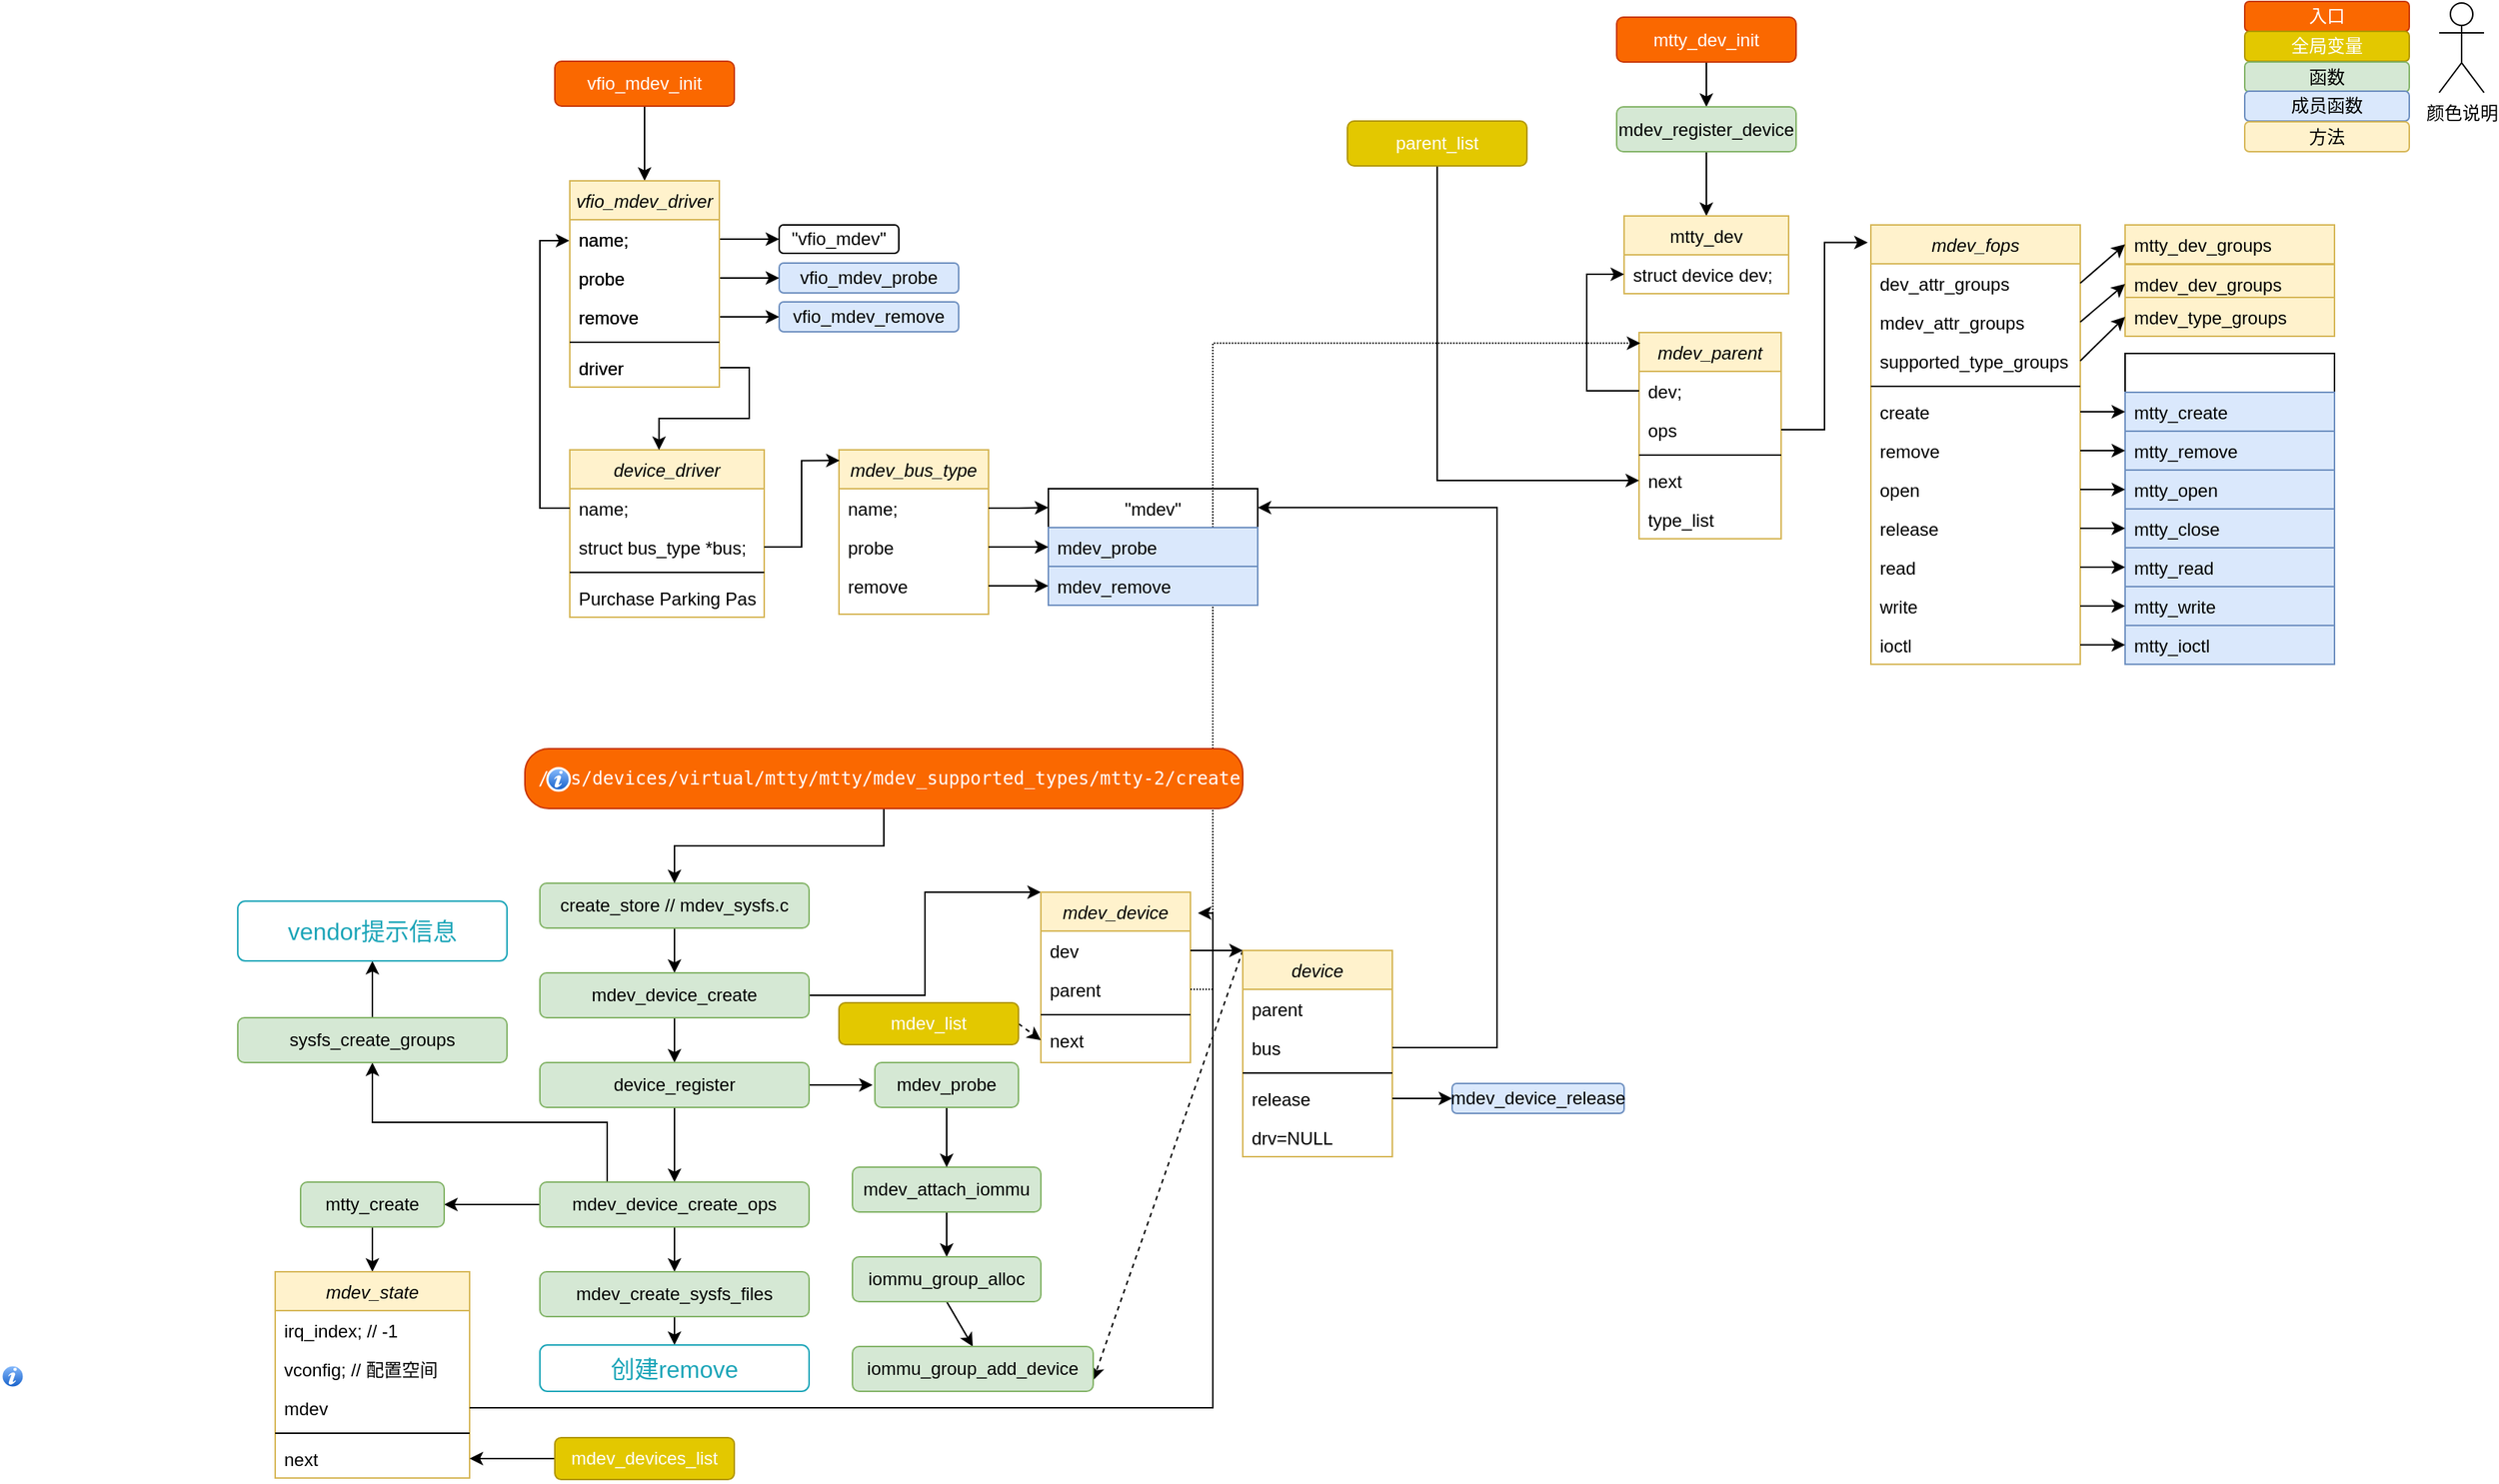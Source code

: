 <mxfile version="14.1.1" type="device"><diagram id="C5RBs43oDa-KdzZeNtuy" name="Page-1"><mxGraphModel dx="2249" dy="748" grid="1" gridSize="10" guides="1" tooltips="1" connect="1" arrows="1" fold="1" page="1" pageScale="1" pageWidth="827" pageHeight="1169" math="0" shadow="0"><root><mxCell id="WIyWlLk6GJQsqaUBKTNV-0"/><mxCell id="WIyWlLk6GJQsqaUBKTNV-1" parent="WIyWlLk6GJQsqaUBKTNV-0"/><mxCell id="pNydZPaDAlcF_Ltpl-nx-50" style="edgeStyle=orthogonalEdgeStyle;rounded=0;orthogonalLoop=1;jettySize=auto;html=1;exitX=0.5;exitY=1;exitDx=0;exitDy=0;entryX=0.5;entryY=0;entryDx=0;entryDy=0;" edge="1" parent="WIyWlLk6GJQsqaUBKTNV-1" source="pNydZPaDAlcF_Ltpl-nx-0" target="pNydZPaDAlcF_Ltpl-nx-24"><mxGeometry relative="1" as="geometry"/></mxCell><mxCell id="pNydZPaDAlcF_Ltpl-nx-0" value="vfio_mdev_init" style="rounded=1;whiteSpace=wrap;html=1;fillColor=#fa6800;strokeColor=#C73500;fontColor=#ffffff;" vertex="1" parent="WIyWlLk6GJQsqaUBKTNV-1"><mxGeometry x="30" y="50" width="120" height="30" as="geometry"/></mxCell><mxCell id="pNydZPaDAlcF_Ltpl-nx-1" value="mdev_driver" style="swimlane;fontStyle=2;align=center;verticalAlign=top;childLayout=stackLayout;horizontal=1;startSize=26;horizontalStack=0;resizeParent=1;resizeLast=0;collapsible=1;marginBottom=0;rounded=0;shadow=0;strokeWidth=1;fillColor=#fff2cc;strokeColor=#d6b656;" vertex="1" parent="WIyWlLk6GJQsqaUBKTNV-1"><mxGeometry x="40" y="130" width="100" height="138" as="geometry"><mxRectangle x="230" y="140" width="160" height="26" as="alternateBounds"/></mxGeometry></mxCell><mxCell id="pNydZPaDAlcF_Ltpl-nx-2" value="name;" style="text;align=left;verticalAlign=top;spacingLeft=4;spacingRight=4;overflow=hidden;rotatable=0;points=[[0,0.5],[1,0.5]];portConstraint=eastwest;" vertex="1" parent="pNydZPaDAlcF_Ltpl-nx-1"><mxGeometry y="26" width="100" height="26" as="geometry"/></mxCell><mxCell id="pNydZPaDAlcF_Ltpl-nx-3" value="probe" style="text;align=left;verticalAlign=top;spacingLeft=4;spacingRight=4;overflow=hidden;rotatable=0;points=[[0,0.5],[1,0.5]];portConstraint=eastwest;rounded=0;shadow=0;html=0;" vertex="1" parent="pNydZPaDAlcF_Ltpl-nx-1"><mxGeometry y="52" width="100" height="26" as="geometry"/></mxCell><mxCell id="pNydZPaDAlcF_Ltpl-nx-4" value="remove" style="text;align=left;verticalAlign=top;spacingLeft=4;spacingRight=4;overflow=hidden;rotatable=0;points=[[0,0.5],[1,0.5]];portConstraint=eastwest;rounded=0;shadow=0;html=0;" vertex="1" parent="pNydZPaDAlcF_Ltpl-nx-1"><mxGeometry y="78" width="100" height="26" as="geometry"/></mxCell><mxCell id="pNydZPaDAlcF_Ltpl-nx-5" value="" style="line;html=1;strokeWidth=1;align=left;verticalAlign=middle;spacingTop=-1;spacingLeft=3;spacingRight=3;rotatable=0;labelPosition=right;points=[];portConstraint=eastwest;" vertex="1" parent="pNydZPaDAlcF_Ltpl-nx-1"><mxGeometry y="104" width="100" height="8" as="geometry"/></mxCell><mxCell id="pNydZPaDAlcF_Ltpl-nx-6" value="driver" style="text;align=left;verticalAlign=top;spacingLeft=4;spacingRight=4;overflow=hidden;rotatable=0;points=[[0,0.5],[1,0.5]];portConstraint=eastwest;" vertex="1" parent="pNydZPaDAlcF_Ltpl-nx-1"><mxGeometry y="112" width="100" height="26" as="geometry"/></mxCell><mxCell id="pNydZPaDAlcF_Ltpl-nx-7" value="device_driver" style="swimlane;fontStyle=2;align=center;verticalAlign=top;childLayout=stackLayout;horizontal=1;startSize=26;horizontalStack=0;resizeParent=1;resizeLast=0;collapsible=1;marginBottom=0;rounded=0;shadow=0;strokeWidth=1;fillColor=#fff2cc;strokeColor=#d6b656;" vertex="1" parent="WIyWlLk6GJQsqaUBKTNV-1"><mxGeometry x="40" y="310" width="130" height="112" as="geometry"><mxRectangle x="230" y="140" width="160" height="26" as="alternateBounds"/></mxGeometry></mxCell><mxCell id="pNydZPaDAlcF_Ltpl-nx-8" value="name;" style="text;align=left;verticalAlign=top;spacingLeft=4;spacingRight=4;overflow=hidden;rotatable=0;points=[[0,0.5],[1,0.5]];portConstraint=eastwest;" vertex="1" parent="pNydZPaDAlcF_Ltpl-nx-7"><mxGeometry y="26" width="130" height="26" as="geometry"/></mxCell><mxCell id="pNydZPaDAlcF_Ltpl-nx-9" value="struct bus_type&#9;&#9;*bus;" style="text;align=left;verticalAlign=top;spacingLeft=4;spacingRight=4;overflow=hidden;rotatable=0;points=[[0,0.5],[1,0.5]];portConstraint=eastwest;rounded=0;shadow=0;html=0;" vertex="1" parent="pNydZPaDAlcF_Ltpl-nx-7"><mxGeometry y="52" width="130" height="26" as="geometry"/></mxCell><mxCell id="pNydZPaDAlcF_Ltpl-nx-11" value="" style="line;html=1;strokeWidth=1;align=left;verticalAlign=middle;spacingTop=-1;spacingLeft=3;spacingRight=3;rotatable=0;labelPosition=right;points=[];portConstraint=eastwest;" vertex="1" parent="pNydZPaDAlcF_Ltpl-nx-7"><mxGeometry y="78" width="130" height="8" as="geometry"/></mxCell><mxCell id="pNydZPaDAlcF_Ltpl-nx-12" value="Purchase Parking Pass" style="text;align=left;verticalAlign=top;spacingLeft=4;spacingRight=4;overflow=hidden;rotatable=0;points=[[0,0.5],[1,0.5]];portConstraint=eastwest;" vertex="1" parent="pNydZPaDAlcF_Ltpl-nx-7"><mxGeometry y="86" width="130" height="26" as="geometry"/></mxCell><mxCell id="pNydZPaDAlcF_Ltpl-nx-13" value="vfio_mdev_probe" style="rounded=1;whiteSpace=wrap;html=1;fillColor=#dae8fc;strokeColor=#6c8ebf;" vertex="1" parent="WIyWlLk6GJQsqaUBKTNV-1"><mxGeometry x="180" y="185" width="120" height="20" as="geometry"/></mxCell><mxCell id="pNydZPaDAlcF_Ltpl-nx-14" value="vfio_mdev_remove" style="rounded=1;whiteSpace=wrap;html=1;fillColor=#dae8fc;strokeColor=#6c8ebf;" vertex="1" parent="WIyWlLk6GJQsqaUBKTNV-1"><mxGeometry x="180" y="211" width="120" height="20" as="geometry"/></mxCell><mxCell id="pNydZPaDAlcF_Ltpl-nx-15" style="rounded=0;orthogonalLoop=1;jettySize=auto;html=1;exitX=1;exitY=0.5;exitDx=0;exitDy=0;entryX=0;entryY=0.5;entryDx=0;entryDy=0;" edge="1" parent="WIyWlLk6GJQsqaUBKTNV-1" source="pNydZPaDAlcF_Ltpl-nx-4" target="pNydZPaDAlcF_Ltpl-nx-14"><mxGeometry relative="1" as="geometry"/></mxCell><mxCell id="pNydZPaDAlcF_Ltpl-nx-16" style="edgeStyle=none;rounded=0;orthogonalLoop=1;jettySize=auto;html=1;exitX=1;exitY=0.5;exitDx=0;exitDy=0;" edge="1" parent="WIyWlLk6GJQsqaUBKTNV-1" source="pNydZPaDAlcF_Ltpl-nx-3" target="pNydZPaDAlcF_Ltpl-nx-13"><mxGeometry relative="1" as="geometry"/></mxCell><mxCell id="pNydZPaDAlcF_Ltpl-nx-17" style="edgeStyle=orthogonalEdgeStyle;rounded=0;orthogonalLoop=1;jettySize=auto;html=1;exitX=0;exitY=0.5;exitDx=0;exitDy=0;" edge="1" parent="WIyWlLk6GJQsqaUBKTNV-1" source="pNydZPaDAlcF_Ltpl-nx-8"><mxGeometry relative="1" as="geometry"><mxPoint x="39.69" y="170" as="targetPoint"/><Array as="points"><mxPoint x="20" y="349"/><mxPoint x="20" y="170"/></Array></mxGeometry></mxCell><mxCell id="pNydZPaDAlcF_Ltpl-nx-18" value="&lt;span style=&quot;text-align: left&quot;&gt;&quot;vfio_mdev&quot;&lt;/span&gt;" style="rounded=1;whiteSpace=wrap;html=1;" vertex="1" parent="WIyWlLk6GJQsqaUBKTNV-1"><mxGeometry x="180" y="159.5" width="80" height="19" as="geometry"/></mxCell><mxCell id="pNydZPaDAlcF_Ltpl-nx-19" style="edgeStyle=orthogonalEdgeStyle;rounded=0;orthogonalLoop=1;jettySize=auto;html=1;exitX=1;exitY=0.5;exitDx=0;exitDy=0;entryX=0;entryY=0.5;entryDx=0;entryDy=0;" edge="1" parent="WIyWlLk6GJQsqaUBKTNV-1" source="pNydZPaDAlcF_Ltpl-nx-2" target="pNydZPaDAlcF_Ltpl-nx-18"><mxGeometry relative="1" as="geometry"/></mxCell><mxCell id="pNydZPaDAlcF_Ltpl-nx-22" style="edgeStyle=orthogonalEdgeStyle;rounded=0;orthogonalLoop=1;jettySize=auto;html=1;exitX=1;exitY=0.5;exitDx=0;exitDy=0;entryX=0.459;entryY=0.001;entryDx=0;entryDy=0;entryPerimeter=0;" edge="1" parent="WIyWlLk6GJQsqaUBKTNV-1" source="pNydZPaDAlcF_Ltpl-nx-6" target="pNydZPaDAlcF_Ltpl-nx-7"><mxGeometry relative="1" as="geometry"/></mxCell><mxCell id="pNydZPaDAlcF_Ltpl-nx-52" style="edgeStyle=orthogonalEdgeStyle;rounded=0;orthogonalLoop=1;jettySize=auto;html=1;exitX=0.5;exitY=1;exitDx=0;exitDy=0;entryX=0.5;entryY=0;entryDx=0;entryDy=0;" edge="1" parent="WIyWlLk6GJQsqaUBKTNV-1" source="pNydZPaDAlcF_Ltpl-nx-23" target="pNydZPaDAlcF_Ltpl-nx-51"><mxGeometry relative="1" as="geometry"/></mxCell><mxCell id="pNydZPaDAlcF_Ltpl-nx-23" value="mtty_dev_init" style="rounded=1;whiteSpace=wrap;html=1;fillColor=#fa6800;strokeColor=#C73500;fontColor=#ffffff;" vertex="1" parent="WIyWlLk6GJQsqaUBKTNV-1"><mxGeometry x="740" y="20.5" width="120" height="30" as="geometry"/></mxCell><mxCell id="pNydZPaDAlcF_Ltpl-nx-24" value="vfio_mdev_driver" style="swimlane;fontStyle=2;align=center;verticalAlign=top;childLayout=stackLayout;horizontal=1;startSize=26;horizontalStack=0;resizeParent=1;resizeLast=0;collapsible=1;marginBottom=0;rounded=0;shadow=0;strokeWidth=1;fillColor=#fff2cc;strokeColor=#d6b656;" vertex="1" parent="WIyWlLk6GJQsqaUBKTNV-1"><mxGeometry x="40" y="130" width="100" height="138" as="geometry"><mxRectangle x="230" y="140" width="160" height="26" as="alternateBounds"/></mxGeometry></mxCell><mxCell id="pNydZPaDAlcF_Ltpl-nx-25" value="name;" style="text;align=left;verticalAlign=top;spacingLeft=4;spacingRight=4;overflow=hidden;rotatable=0;points=[[0,0.5],[1,0.5]];portConstraint=eastwest;" vertex="1" parent="pNydZPaDAlcF_Ltpl-nx-24"><mxGeometry y="26" width="100" height="26" as="geometry"/></mxCell><mxCell id="pNydZPaDAlcF_Ltpl-nx-26" value="probe" style="text;align=left;verticalAlign=top;spacingLeft=4;spacingRight=4;overflow=hidden;rotatable=0;points=[[0,0.5],[1,0.5]];portConstraint=eastwest;rounded=0;shadow=0;html=0;" vertex="1" parent="pNydZPaDAlcF_Ltpl-nx-24"><mxGeometry y="52" width="100" height="26" as="geometry"/></mxCell><mxCell id="pNydZPaDAlcF_Ltpl-nx-27" value="remove" style="text;align=left;verticalAlign=top;spacingLeft=4;spacingRight=4;overflow=hidden;rotatable=0;points=[[0,0.5],[1,0.5]];portConstraint=eastwest;rounded=0;shadow=0;html=0;" vertex="1" parent="pNydZPaDAlcF_Ltpl-nx-24"><mxGeometry y="78" width="100" height="26" as="geometry"/></mxCell><mxCell id="pNydZPaDAlcF_Ltpl-nx-28" value="" style="line;html=1;strokeWidth=1;align=left;verticalAlign=middle;spacingTop=-1;spacingLeft=3;spacingRight=3;rotatable=0;labelPosition=right;points=[];portConstraint=eastwest;" vertex="1" parent="pNydZPaDAlcF_Ltpl-nx-24"><mxGeometry y="104" width="100" height="8" as="geometry"/></mxCell><mxCell id="pNydZPaDAlcF_Ltpl-nx-29" value="driver" style="text;align=left;verticalAlign=top;spacingLeft=4;spacingRight=4;overflow=hidden;rotatable=0;points=[[0,0.5],[1,0.5]];portConstraint=eastwest;" vertex="1" parent="pNydZPaDAlcF_Ltpl-nx-24"><mxGeometry y="112" width="100" height="26" as="geometry"/></mxCell><mxCell id="pNydZPaDAlcF_Ltpl-nx-30" value="mdev_bus_type" style="swimlane;fontStyle=2;align=center;verticalAlign=top;childLayout=stackLayout;horizontal=1;startSize=26;horizontalStack=0;resizeParent=1;resizeLast=0;collapsible=1;marginBottom=0;rounded=0;shadow=0;strokeWidth=1;fillColor=#fff2cc;strokeColor=#d6b656;" vertex="1" parent="WIyWlLk6GJQsqaUBKTNV-1"><mxGeometry x="220" y="310" width="100" height="110" as="geometry"><mxRectangle x="230" y="140" width="160" height="26" as="alternateBounds"/></mxGeometry></mxCell><mxCell id="pNydZPaDAlcF_Ltpl-nx-31" value="name;" style="text;align=left;verticalAlign=top;spacingLeft=4;spacingRight=4;overflow=hidden;rotatable=0;points=[[0,0.5],[1,0.5]];portConstraint=eastwest;" vertex="1" parent="pNydZPaDAlcF_Ltpl-nx-30"><mxGeometry y="26" width="100" height="26" as="geometry"/></mxCell><mxCell id="pNydZPaDAlcF_Ltpl-nx-32" value="probe" style="text;align=left;verticalAlign=top;spacingLeft=4;spacingRight=4;overflow=hidden;rotatable=0;points=[[0,0.5],[1,0.5]];portConstraint=eastwest;rounded=0;shadow=0;html=0;" vertex="1" parent="pNydZPaDAlcF_Ltpl-nx-30"><mxGeometry y="52" width="100" height="26" as="geometry"/></mxCell><mxCell id="pNydZPaDAlcF_Ltpl-nx-33" value="remove" style="text;align=left;verticalAlign=top;spacingLeft=4;spacingRight=4;overflow=hidden;rotatable=0;points=[[0,0.5],[1,0.5]];portConstraint=eastwest;rounded=0;shadow=0;html=0;" vertex="1" parent="pNydZPaDAlcF_Ltpl-nx-30"><mxGeometry y="78" width="100" height="26" as="geometry"/></mxCell><mxCell id="pNydZPaDAlcF_Ltpl-nx-49" style="edgeStyle=orthogonalEdgeStyle;rounded=0;orthogonalLoop=1;jettySize=auto;html=1;exitX=1;exitY=0.5;exitDx=0;exitDy=0;entryX=0.004;entryY=0.065;entryDx=0;entryDy=0;entryPerimeter=0;" edge="1" parent="WIyWlLk6GJQsqaUBKTNV-1" source="pNydZPaDAlcF_Ltpl-nx-9" target="pNydZPaDAlcF_Ltpl-nx-30"><mxGeometry relative="1" as="geometry"/></mxCell><mxCell id="pNydZPaDAlcF_Ltpl-nx-163" style="edgeStyle=elbowEdgeStyle;rounded=0;orthogonalLoop=1;jettySize=auto;html=1;exitX=0.5;exitY=1;exitDx=0;exitDy=0;entryX=0.5;entryY=0;entryDx=0;entryDy=0;" edge="1" parent="WIyWlLk6GJQsqaUBKTNV-1" source="pNydZPaDAlcF_Ltpl-nx-51" target="pNydZPaDAlcF_Ltpl-nx-91"><mxGeometry relative="1" as="geometry"/></mxCell><mxCell id="pNydZPaDAlcF_Ltpl-nx-51" value="mdev_register_device" style="rounded=1;whiteSpace=wrap;html=1;fillColor=#d5e8d4;strokeColor=#82b366;" vertex="1" parent="WIyWlLk6GJQsqaUBKTNV-1"><mxGeometry x="740" y="80.5" width="120" height="30" as="geometry"/></mxCell><mxCell id="pNydZPaDAlcF_Ltpl-nx-53" value="mdev_fops" style="swimlane;fontStyle=2;align=center;verticalAlign=top;childLayout=stackLayout;horizontal=1;startSize=26;horizontalStack=0;resizeParent=1;resizeLast=0;collapsible=1;marginBottom=0;rounded=0;shadow=0;strokeWidth=1;fillColor=#fff2cc;strokeColor=#d6b656;" vertex="1" parent="WIyWlLk6GJQsqaUBKTNV-1"><mxGeometry x="910" y="159.5" width="140" height="294" as="geometry"><mxRectangle x="230" y="140" width="160" height="26" as="alternateBounds"/></mxGeometry></mxCell><mxCell id="pNydZPaDAlcF_Ltpl-nx-54" value="dev_attr_groups" style="text;align=left;verticalAlign=top;spacingLeft=4;spacingRight=4;overflow=hidden;rotatable=0;points=[[0,0.5],[1,0.5]];portConstraint=eastwest;" vertex="1" parent="pNydZPaDAlcF_Ltpl-nx-53"><mxGeometry y="26" width="140" height="26" as="geometry"/></mxCell><mxCell id="pNydZPaDAlcF_Ltpl-nx-55" value="mdev_attr_groups" style="text;align=left;verticalAlign=top;spacingLeft=4;spacingRight=4;overflow=hidden;rotatable=0;points=[[0,0.5],[1,0.5]];portConstraint=eastwest;rounded=0;shadow=0;html=0;" vertex="1" parent="pNydZPaDAlcF_Ltpl-nx-53"><mxGeometry y="52" width="140" height="26" as="geometry"/></mxCell><mxCell id="pNydZPaDAlcF_Ltpl-nx-56" value="supported_type_groups" style="text;align=left;verticalAlign=top;spacingLeft=4;spacingRight=4;overflow=hidden;rotatable=0;points=[[0,0.5],[1,0.5]];portConstraint=eastwest;rounded=0;shadow=0;html=0;" vertex="1" parent="pNydZPaDAlcF_Ltpl-nx-53"><mxGeometry y="78" width="140" height="26" as="geometry"/></mxCell><mxCell id="pNydZPaDAlcF_Ltpl-nx-57" value="" style="line;html=1;strokeWidth=1;align=left;verticalAlign=middle;spacingTop=-1;spacingLeft=3;spacingRight=3;rotatable=0;labelPosition=right;points=[];portConstraint=eastwest;" vertex="1" parent="pNydZPaDAlcF_Ltpl-nx-53"><mxGeometry y="104" width="140" height="8" as="geometry"/></mxCell><mxCell id="pNydZPaDAlcF_Ltpl-nx-58" value="create" style="text;align=left;verticalAlign=top;spacingLeft=4;spacingRight=4;overflow=hidden;rotatable=0;points=[[0,0.5],[1,0.5]];portConstraint=eastwest;" vertex="1" parent="pNydZPaDAlcF_Ltpl-nx-53"><mxGeometry y="112" width="140" height="26" as="geometry"/></mxCell><mxCell id="pNydZPaDAlcF_Ltpl-nx-59" value="remove" style="text;align=left;verticalAlign=top;spacingLeft=4;spacingRight=4;overflow=hidden;rotatable=0;points=[[0,0.5],[1,0.5]];portConstraint=eastwest;" vertex="1" parent="pNydZPaDAlcF_Ltpl-nx-53"><mxGeometry y="138" width="140" height="26" as="geometry"/></mxCell><mxCell id="pNydZPaDAlcF_Ltpl-nx-60" value="open" style="text;align=left;verticalAlign=top;spacingLeft=4;spacingRight=4;overflow=hidden;rotatable=0;points=[[0,0.5],[1,0.5]];portConstraint=eastwest;" vertex="1" parent="pNydZPaDAlcF_Ltpl-nx-53"><mxGeometry y="164" width="140" height="26" as="geometry"/></mxCell><mxCell id="pNydZPaDAlcF_Ltpl-nx-61" value="release" style="text;align=left;verticalAlign=top;spacingLeft=4;spacingRight=4;overflow=hidden;rotatable=0;points=[[0,0.5],[1,0.5]];portConstraint=eastwest;" vertex="1" parent="pNydZPaDAlcF_Ltpl-nx-53"><mxGeometry y="190" width="140" height="26" as="geometry"/></mxCell><mxCell id="pNydZPaDAlcF_Ltpl-nx-62" value="read" style="text;align=left;verticalAlign=top;spacingLeft=4;spacingRight=4;overflow=hidden;rotatable=0;points=[[0,0.5],[1,0.5]];portConstraint=eastwest;" vertex="1" parent="pNydZPaDAlcF_Ltpl-nx-53"><mxGeometry y="216" width="140" height="26" as="geometry"/></mxCell><mxCell id="pNydZPaDAlcF_Ltpl-nx-63" value="write" style="text;align=left;verticalAlign=top;spacingLeft=4;spacingRight=4;overflow=hidden;rotatable=0;points=[[0,0.5],[1,0.5]];portConstraint=eastwest;" vertex="1" parent="pNydZPaDAlcF_Ltpl-nx-53"><mxGeometry y="242" width="140" height="26" as="geometry"/></mxCell><mxCell id="pNydZPaDAlcF_Ltpl-nx-64" value="ioctl" style="text;align=left;verticalAlign=top;spacingLeft=4;spacingRight=4;overflow=hidden;rotatable=0;points=[[0,0.5],[1,0.5]];portConstraint=eastwest;" vertex="1" parent="pNydZPaDAlcF_Ltpl-nx-53"><mxGeometry y="268" width="140" height="26" as="geometry"/></mxCell><mxCell id="pNydZPaDAlcF_Ltpl-nx-68" value="" style="swimlane;fontStyle=0;childLayout=stackLayout;horizontal=1;startSize=26;fillColor=none;horizontalStack=0;resizeParent=1;resizeParentMax=0;resizeLast=0;collapsible=1;marginBottom=0;" vertex="1" parent="WIyWlLk6GJQsqaUBKTNV-1"><mxGeometry x="1080" y="245.5" width="140" height="208" as="geometry"/></mxCell><mxCell id="pNydZPaDAlcF_Ltpl-nx-69" value="mtty_create" style="text;strokeColor=#6c8ebf;fillColor=#dae8fc;align=left;verticalAlign=top;spacingLeft=4;spacingRight=4;overflow=hidden;rotatable=0;points=[[0,0.5],[1,0.5]];portConstraint=eastwest;" vertex="1" parent="pNydZPaDAlcF_Ltpl-nx-68"><mxGeometry y="26" width="140" height="26" as="geometry"/></mxCell><mxCell id="pNydZPaDAlcF_Ltpl-nx-70" value="mtty_remove" style="text;strokeColor=#6c8ebf;fillColor=#dae8fc;align=left;verticalAlign=top;spacingLeft=4;spacingRight=4;overflow=hidden;rotatable=0;points=[[0,0.5],[1,0.5]];portConstraint=eastwest;" vertex="1" parent="pNydZPaDAlcF_Ltpl-nx-68"><mxGeometry y="52" width="140" height="26" as="geometry"/></mxCell><mxCell id="pNydZPaDAlcF_Ltpl-nx-71" value="mtty_open" style="text;strokeColor=#6c8ebf;fillColor=#dae8fc;align=left;verticalAlign=top;spacingLeft=4;spacingRight=4;overflow=hidden;rotatable=0;points=[[0,0.5],[1,0.5]];portConstraint=eastwest;" vertex="1" parent="pNydZPaDAlcF_Ltpl-nx-68"><mxGeometry y="78" width="140" height="26" as="geometry"/></mxCell><mxCell id="pNydZPaDAlcF_Ltpl-nx-72" value="mtty_close" style="text;strokeColor=#6c8ebf;fillColor=#dae8fc;align=left;verticalAlign=top;spacingLeft=4;spacingRight=4;overflow=hidden;rotatable=0;points=[[0,0.5],[1,0.5]];portConstraint=eastwest;" vertex="1" parent="pNydZPaDAlcF_Ltpl-nx-68"><mxGeometry y="104" width="140" height="26" as="geometry"/></mxCell><mxCell id="pNydZPaDAlcF_Ltpl-nx-73" value="mtty_read" style="text;strokeColor=#6c8ebf;fillColor=#dae8fc;align=left;verticalAlign=top;spacingLeft=4;spacingRight=4;overflow=hidden;rotatable=0;points=[[0,0.5],[1,0.5]];portConstraint=eastwest;" vertex="1" parent="pNydZPaDAlcF_Ltpl-nx-68"><mxGeometry y="130" width="140" height="26" as="geometry"/></mxCell><mxCell id="pNydZPaDAlcF_Ltpl-nx-74" value="mtty_write" style="text;strokeColor=#6c8ebf;fillColor=#dae8fc;align=left;verticalAlign=top;spacingLeft=4;spacingRight=4;overflow=hidden;rotatable=0;points=[[0,0.5],[1,0.5]];portConstraint=eastwest;" vertex="1" parent="pNydZPaDAlcF_Ltpl-nx-68"><mxGeometry y="156" width="140" height="26" as="geometry"/></mxCell><mxCell id="pNydZPaDAlcF_Ltpl-nx-75" value="mtty_ioctl" style="text;strokeColor=#6c8ebf;fillColor=#dae8fc;align=left;verticalAlign=top;spacingLeft=4;spacingRight=4;overflow=hidden;rotatable=0;points=[[0,0.5],[1,0.5]];portConstraint=eastwest;" vertex="1" parent="pNydZPaDAlcF_Ltpl-nx-68"><mxGeometry y="182" width="140" height="26" as="geometry"/></mxCell><mxCell id="pNydZPaDAlcF_Ltpl-nx-77" style="edgeStyle=orthogonalEdgeStyle;rounded=0;orthogonalLoop=1;jettySize=auto;html=1;exitX=1;exitY=0.5;exitDx=0;exitDy=0;entryX=0;entryY=0.5;entryDx=0;entryDy=0;" edge="1" parent="WIyWlLk6GJQsqaUBKTNV-1" source="pNydZPaDAlcF_Ltpl-nx-59" target="pNydZPaDAlcF_Ltpl-nx-70"><mxGeometry relative="1" as="geometry"/></mxCell><mxCell id="pNydZPaDAlcF_Ltpl-nx-78" style="edgeStyle=orthogonalEdgeStyle;rounded=0;orthogonalLoop=1;jettySize=auto;html=1;exitX=1;exitY=0.5;exitDx=0;exitDy=0;entryX=0;entryY=0.5;entryDx=0;entryDy=0;" edge="1" parent="WIyWlLk6GJQsqaUBKTNV-1" source="pNydZPaDAlcF_Ltpl-nx-60" target="pNydZPaDAlcF_Ltpl-nx-71"><mxGeometry relative="1" as="geometry"/></mxCell><mxCell id="pNydZPaDAlcF_Ltpl-nx-79" style="edgeStyle=orthogonalEdgeStyle;rounded=0;orthogonalLoop=1;jettySize=auto;html=1;exitX=1;exitY=0.5;exitDx=0;exitDy=0;entryX=0;entryY=0.5;entryDx=0;entryDy=0;" edge="1" parent="WIyWlLk6GJQsqaUBKTNV-1" source="pNydZPaDAlcF_Ltpl-nx-61" target="pNydZPaDAlcF_Ltpl-nx-72"><mxGeometry relative="1" as="geometry"/></mxCell><mxCell id="pNydZPaDAlcF_Ltpl-nx-80" style="edgeStyle=orthogonalEdgeStyle;rounded=0;orthogonalLoop=1;jettySize=auto;html=1;exitX=1;exitY=0.5;exitDx=0;exitDy=0;" edge="1" parent="WIyWlLk6GJQsqaUBKTNV-1" source="pNydZPaDAlcF_Ltpl-nx-62" target="pNydZPaDAlcF_Ltpl-nx-73"><mxGeometry relative="1" as="geometry"/></mxCell><mxCell id="pNydZPaDAlcF_Ltpl-nx-81" style="edgeStyle=orthogonalEdgeStyle;rounded=0;orthogonalLoop=1;jettySize=auto;html=1;exitX=1;exitY=0.5;exitDx=0;exitDy=0;entryX=0;entryY=0.5;entryDx=0;entryDy=0;" edge="1" parent="WIyWlLk6GJQsqaUBKTNV-1" source="pNydZPaDAlcF_Ltpl-nx-63" target="pNydZPaDAlcF_Ltpl-nx-74"><mxGeometry relative="1" as="geometry"/></mxCell><mxCell id="pNydZPaDAlcF_Ltpl-nx-82" style="edgeStyle=orthogonalEdgeStyle;rounded=0;orthogonalLoop=1;jettySize=auto;html=1;exitX=1;exitY=0.5;exitDx=0;exitDy=0;entryX=0;entryY=0.5;entryDx=0;entryDy=0;" edge="1" parent="WIyWlLk6GJQsqaUBKTNV-1" source="pNydZPaDAlcF_Ltpl-nx-64" target="pNydZPaDAlcF_Ltpl-nx-75"><mxGeometry relative="1" as="geometry"/></mxCell><mxCell id="pNydZPaDAlcF_Ltpl-nx-83" style="edgeStyle=none;rounded=0;orthogonalLoop=1;jettySize=auto;html=1;exitX=1;exitY=0.5;exitDx=0;exitDy=0;entryX=0;entryY=0.5;entryDx=0;entryDy=0;" edge="1" parent="WIyWlLk6GJQsqaUBKTNV-1" source="pNydZPaDAlcF_Ltpl-nx-58" target="pNydZPaDAlcF_Ltpl-nx-69"><mxGeometry relative="1" as="geometry"/></mxCell><mxCell id="pNydZPaDAlcF_Ltpl-nx-91" value="mtty_dev" style="swimlane;fontStyle=0;childLayout=stackLayout;horizontal=1;startSize=26;fillColor=#fff2cc;horizontalStack=0;resizeParent=1;resizeParentMax=0;resizeLast=0;collapsible=1;marginBottom=0;strokeColor=#d6b656;" vertex="1" parent="WIyWlLk6GJQsqaUBKTNV-1"><mxGeometry x="745" y="153.5" width="110" height="52" as="geometry"/></mxCell><mxCell id="pNydZPaDAlcF_Ltpl-nx-92" value="struct device&#9;dev;" style="text;strokeColor=none;fillColor=none;align=left;verticalAlign=top;spacingLeft=4;spacingRight=4;overflow=hidden;rotatable=0;points=[[0,0.5],[1,0.5]];portConstraint=eastwest;" vertex="1" parent="pNydZPaDAlcF_Ltpl-nx-91"><mxGeometry y="26" width="110" height="26" as="geometry"/></mxCell><mxCell id="pNydZPaDAlcF_Ltpl-nx-95" value="mdev_parent" style="swimlane;fontStyle=2;align=center;verticalAlign=top;childLayout=stackLayout;horizontal=1;startSize=26;horizontalStack=0;resizeParent=1;resizeLast=0;collapsible=1;marginBottom=0;rounded=0;shadow=0;strokeWidth=1;fillColor=#fff2cc;strokeColor=#d6b656;" vertex="1" parent="WIyWlLk6GJQsqaUBKTNV-1"><mxGeometry x="755" y="231.5" width="95" height="138" as="geometry"><mxRectangle x="230" y="140" width="160" height="26" as="alternateBounds"/></mxGeometry></mxCell><mxCell id="pNydZPaDAlcF_Ltpl-nx-96" value="dev;" style="text;align=left;verticalAlign=top;spacingLeft=4;spacingRight=4;overflow=hidden;rotatable=0;points=[[0,0.5],[1,0.5]];portConstraint=eastwest;" vertex="1" parent="pNydZPaDAlcF_Ltpl-nx-95"><mxGeometry y="26" width="95" height="26" as="geometry"/></mxCell><mxCell id="pNydZPaDAlcF_Ltpl-nx-97" value="ops" style="text;align=left;verticalAlign=top;spacingLeft=4;spacingRight=4;overflow=hidden;rotatable=0;points=[[0,0.5],[1,0.5]];portConstraint=eastwest;rounded=0;shadow=0;html=0;" vertex="1" parent="pNydZPaDAlcF_Ltpl-nx-95"><mxGeometry y="52" width="95" height="26" as="geometry"/></mxCell><mxCell id="pNydZPaDAlcF_Ltpl-nx-99" value="" style="line;html=1;strokeWidth=1;align=left;verticalAlign=middle;spacingTop=-1;spacingLeft=3;spacingRight=3;rotatable=0;labelPosition=right;points=[];portConstraint=eastwest;" vertex="1" parent="pNydZPaDAlcF_Ltpl-nx-95"><mxGeometry y="78" width="95" height="8" as="geometry"/></mxCell><mxCell id="pNydZPaDAlcF_Ltpl-nx-100" value="next" style="text;align=left;verticalAlign=top;spacingLeft=4;spacingRight=4;overflow=hidden;rotatable=0;points=[[0,0.5],[1,0.5]];portConstraint=eastwest;" vertex="1" parent="pNydZPaDAlcF_Ltpl-nx-95"><mxGeometry y="86" width="95" height="26" as="geometry"/></mxCell><mxCell id="pNydZPaDAlcF_Ltpl-nx-107" value="type_list" style="text;align=left;verticalAlign=top;spacingLeft=4;spacingRight=4;overflow=hidden;rotatable=0;points=[[0,0.5],[1,0.5]];portConstraint=eastwest;" vertex="1" parent="pNydZPaDAlcF_Ltpl-nx-95"><mxGeometry y="112" width="95" height="26" as="geometry"/></mxCell><mxCell id="pNydZPaDAlcF_Ltpl-nx-103" style="edgeStyle=elbowEdgeStyle;rounded=0;orthogonalLoop=1;jettySize=auto;html=1;exitX=0;exitY=0.5;exitDx=0;exitDy=0;entryX=0;entryY=0.5;entryDx=0;entryDy=0;" edge="1" parent="WIyWlLk6GJQsqaUBKTNV-1" source="pNydZPaDAlcF_Ltpl-nx-96" target="pNydZPaDAlcF_Ltpl-nx-92"><mxGeometry relative="1" as="geometry"><Array as="points"><mxPoint x="720" y="240.5"/></Array></mxGeometry></mxCell><mxCell id="pNydZPaDAlcF_Ltpl-nx-104" style="edgeStyle=elbowEdgeStyle;rounded=0;orthogonalLoop=1;jettySize=auto;html=1;exitX=1;exitY=0.5;exitDx=0;exitDy=0;entryX=-0.015;entryY=0.04;entryDx=0;entryDy=0;entryPerimeter=0;" edge="1" parent="WIyWlLk6GJQsqaUBKTNV-1" source="pNydZPaDAlcF_Ltpl-nx-97" target="pNydZPaDAlcF_Ltpl-nx-53"><mxGeometry relative="1" as="geometry"/></mxCell><mxCell id="pNydZPaDAlcF_Ltpl-nx-159" style="edgeStyle=elbowEdgeStyle;rounded=0;orthogonalLoop=1;jettySize=auto;html=1;exitX=0.5;exitY=1;exitDx=0;exitDy=0;entryX=0;entryY=0.5;entryDx=0;entryDy=0;" edge="1" parent="WIyWlLk6GJQsqaUBKTNV-1" source="pNydZPaDAlcF_Ltpl-nx-105" target="pNydZPaDAlcF_Ltpl-nx-100"><mxGeometry relative="1" as="geometry"><Array as="points"><mxPoint x="620" y="240"/></Array></mxGeometry></mxCell><mxCell id="pNydZPaDAlcF_Ltpl-nx-105" value="parent_list" style="rounded=1;whiteSpace=wrap;html=1;fillColor=#e3c800;strokeColor=#B09500;fontColor=#ffffff;" vertex="1" parent="WIyWlLk6GJQsqaUBKTNV-1"><mxGeometry x="560" y="90" width="120" height="30" as="geometry"/></mxCell><mxCell id="pNydZPaDAlcF_Ltpl-nx-155" style="edgeStyle=elbowEdgeStyle;rounded=0;orthogonalLoop=1;jettySize=auto;html=1;exitX=0.5;exitY=1;exitDx=0;exitDy=0;" edge="1" parent="WIyWlLk6GJQsqaUBKTNV-1" source="pNydZPaDAlcF_Ltpl-nx-110" target="pNydZPaDAlcF_Ltpl-nx-113"><mxGeometry relative="1" as="geometry"/></mxCell><mxCell id="pNydZPaDAlcF_Ltpl-nx-110" value="create_store // mdev_sysfs.c" style="rounded=1;whiteSpace=wrap;html=1;fillColor=#d5e8d4;strokeColor=#82b366;" vertex="1" parent="WIyWlLk6GJQsqaUBKTNV-1"><mxGeometry x="20" y="600" width="180" height="30" as="geometry"/></mxCell><mxCell id="pNydZPaDAlcF_Ltpl-nx-156" style="edgeStyle=elbowEdgeStyle;rounded=0;orthogonalLoop=1;jettySize=auto;html=1;exitX=0.5;exitY=1;exitDx=0;exitDy=0;entryX=0.5;entryY=0;entryDx=0;entryDy=0;" edge="1" parent="WIyWlLk6GJQsqaUBKTNV-1" source="pNydZPaDAlcF_Ltpl-nx-113" target="pNydZPaDAlcF_Ltpl-nx-154"><mxGeometry relative="1" as="geometry"/></mxCell><mxCell id="pNydZPaDAlcF_Ltpl-nx-158" style="edgeStyle=elbowEdgeStyle;rounded=0;orthogonalLoop=1;jettySize=auto;html=1;exitX=1;exitY=0.5;exitDx=0;exitDy=0;entryX=0;entryY=0;entryDx=0;entryDy=0;" edge="1" parent="WIyWlLk6GJQsqaUBKTNV-1" source="pNydZPaDAlcF_Ltpl-nx-113" target="pNydZPaDAlcF_Ltpl-nx-120"><mxGeometry relative="1" as="geometry"/></mxCell><mxCell id="pNydZPaDAlcF_Ltpl-nx-113" value="mdev_device_create" style="rounded=1;whiteSpace=wrap;html=1;fillColor=#d5e8d4;strokeColor=#82b366;" vertex="1" parent="WIyWlLk6GJQsqaUBKTNV-1"><mxGeometry x="20" y="660" width="180" height="30" as="geometry"/></mxCell><mxCell id="pNydZPaDAlcF_Ltpl-nx-120" value="mdev_device" style="swimlane;fontStyle=2;align=center;verticalAlign=top;childLayout=stackLayout;horizontal=1;startSize=26;horizontalStack=0;resizeParent=1;resizeLast=0;collapsible=1;marginBottom=0;rounded=0;shadow=0;strokeWidth=1;fillColor=#fff2cc;strokeColor=#d6b656;" vertex="1" parent="WIyWlLk6GJQsqaUBKTNV-1"><mxGeometry x="355" y="606" width="100" height="114" as="geometry"><mxRectangle x="230" y="140" width="160" height="26" as="alternateBounds"/></mxGeometry></mxCell><mxCell id="pNydZPaDAlcF_Ltpl-nx-121" value="dev" style="text;align=left;verticalAlign=top;spacingLeft=4;spacingRight=4;overflow=hidden;rotatable=0;points=[[0,0.5],[1,0.5]];portConstraint=eastwest;" vertex="1" parent="pNydZPaDAlcF_Ltpl-nx-120"><mxGeometry y="26" width="100" height="26" as="geometry"/></mxCell><mxCell id="pNydZPaDAlcF_Ltpl-nx-122" value="parent" style="text;align=left;verticalAlign=top;spacingLeft=4;spacingRight=4;overflow=hidden;rotatable=0;points=[[0,0.5],[1,0.5]];portConstraint=eastwest;rounded=0;shadow=0;html=0;" vertex="1" parent="pNydZPaDAlcF_Ltpl-nx-120"><mxGeometry y="52" width="100" height="26" as="geometry"/></mxCell><mxCell id="pNydZPaDAlcF_Ltpl-nx-124" value="" style="line;html=1;strokeWidth=1;align=left;verticalAlign=middle;spacingTop=-1;spacingLeft=3;spacingRight=3;rotatable=0;labelPosition=right;points=[];portConstraint=eastwest;" vertex="1" parent="pNydZPaDAlcF_Ltpl-nx-120"><mxGeometry y="78" width="100" height="8" as="geometry"/></mxCell><mxCell id="pNydZPaDAlcF_Ltpl-nx-152" value="next" style="text;align=left;verticalAlign=top;spacingLeft=4;spacingRight=4;overflow=hidden;rotatable=0;points=[[0,0.5],[1,0.5]];portConstraint=eastwest;rounded=0;shadow=0;html=0;" vertex="1" parent="pNydZPaDAlcF_Ltpl-nx-120"><mxGeometry y="86" width="100" height="26" as="geometry"/></mxCell><mxCell id="pNydZPaDAlcF_Ltpl-nx-126" style="edgeStyle=elbowEdgeStyle;rounded=0;orthogonalLoop=1;jettySize=auto;html=1;exitX=1;exitY=0.5;exitDx=0;exitDy=0;entryX=0.009;entryY=0.052;entryDx=0;entryDy=0;entryPerimeter=0;dashed=1;dashPattern=1 1;" edge="1" parent="WIyWlLk6GJQsqaUBKTNV-1" source="pNydZPaDAlcF_Ltpl-nx-122" target="pNydZPaDAlcF_Ltpl-nx-95"><mxGeometry relative="1" as="geometry"><Array as="points"><mxPoint x="470" y="640"/></Array></mxGeometry></mxCell><mxCell id="pNydZPaDAlcF_Ltpl-nx-183" style="edgeStyle=none;rounded=0;orthogonalLoop=1;jettySize=auto;html=1;exitX=0;exitY=0;exitDx=0;exitDy=0;entryX=1;entryY=0.75;entryDx=0;entryDy=0;dashed=1;" edge="1" parent="WIyWlLk6GJQsqaUBKTNV-1" source="pNydZPaDAlcF_Ltpl-nx-127" target="pNydZPaDAlcF_Ltpl-nx-180"><mxGeometry relative="1" as="geometry"/></mxCell><mxCell id="pNydZPaDAlcF_Ltpl-nx-127" value="device" style="swimlane;fontStyle=2;align=center;verticalAlign=top;childLayout=stackLayout;horizontal=1;startSize=26;horizontalStack=0;resizeParent=1;resizeLast=0;collapsible=1;marginBottom=0;rounded=0;shadow=0;strokeWidth=1;fillColor=#fff2cc;strokeColor=#d6b656;" vertex="1" parent="WIyWlLk6GJQsqaUBKTNV-1"><mxGeometry x="490" y="645" width="100" height="138" as="geometry"><mxRectangle x="230" y="140" width="160" height="26" as="alternateBounds"/></mxGeometry></mxCell><mxCell id="pNydZPaDAlcF_Ltpl-nx-128" value="parent" style="text;align=left;verticalAlign=top;spacingLeft=4;spacingRight=4;overflow=hidden;rotatable=0;points=[[0,0.5],[1,0.5]];portConstraint=eastwest;" vertex="1" parent="pNydZPaDAlcF_Ltpl-nx-127"><mxGeometry y="26" width="100" height="26" as="geometry"/></mxCell><mxCell id="pNydZPaDAlcF_Ltpl-nx-129" value="bus" style="text;align=left;verticalAlign=top;spacingLeft=4;spacingRight=4;overflow=hidden;rotatable=0;points=[[0,0.5],[1,0.5]];portConstraint=eastwest;rounded=0;shadow=0;html=0;" vertex="1" parent="pNydZPaDAlcF_Ltpl-nx-127"><mxGeometry y="52" width="100" height="26" as="geometry"/></mxCell><mxCell id="pNydZPaDAlcF_Ltpl-nx-130" value="" style="line;html=1;strokeWidth=1;align=left;verticalAlign=middle;spacingTop=-1;spacingLeft=3;spacingRight=3;rotatable=0;labelPosition=right;points=[];portConstraint=eastwest;" vertex="1" parent="pNydZPaDAlcF_Ltpl-nx-127"><mxGeometry y="78" width="100" height="8" as="geometry"/></mxCell><mxCell id="pNydZPaDAlcF_Ltpl-nx-150" value="release" style="text;align=left;verticalAlign=top;spacingLeft=4;spacingRight=4;overflow=hidden;rotatable=0;points=[[0,0.5],[1,0.5]];portConstraint=eastwest;rounded=0;shadow=0;html=0;" vertex="1" parent="pNydZPaDAlcF_Ltpl-nx-127"><mxGeometry y="86" width="100" height="26" as="geometry"/></mxCell><mxCell id="pNydZPaDAlcF_Ltpl-nx-193" value="drv=NULL" style="text;align=left;verticalAlign=top;spacingLeft=4;spacingRight=4;overflow=hidden;rotatable=0;points=[[0,0.5],[1,0.5]];portConstraint=eastwest;rounded=0;shadow=0;html=0;" vertex="1" parent="pNydZPaDAlcF_Ltpl-nx-127"><mxGeometry y="112" width="100" height="26" as="geometry"/></mxCell><mxCell id="pNydZPaDAlcF_Ltpl-nx-134" style="edgeStyle=elbowEdgeStyle;rounded=0;orthogonalLoop=1;jettySize=auto;html=1;exitX=1;exitY=0.5;exitDx=0;exitDy=0;entryX=0;entryY=0;entryDx=0;entryDy=0;" edge="1" parent="WIyWlLk6GJQsqaUBKTNV-1" source="pNydZPaDAlcF_Ltpl-nx-121" target="pNydZPaDAlcF_Ltpl-nx-127"><mxGeometry relative="1" as="geometry"/></mxCell><mxCell id="pNydZPaDAlcF_Ltpl-nx-135" value="&quot;mdev&quot;" style="swimlane;fontStyle=0;childLayout=stackLayout;horizontal=1;startSize=26;fillColor=none;horizontalStack=0;resizeParent=1;resizeParentMax=0;resizeLast=0;collapsible=1;marginBottom=0;" vertex="1" parent="WIyWlLk6GJQsqaUBKTNV-1"><mxGeometry x="360" y="336" width="140" height="78" as="geometry"/></mxCell><mxCell id="pNydZPaDAlcF_Ltpl-nx-136" value="mdev_probe" style="text;strokeColor=#6c8ebf;fillColor=#dae8fc;align=left;verticalAlign=top;spacingLeft=4;spacingRight=4;overflow=hidden;rotatable=0;points=[[0,0.5],[1,0.5]];portConstraint=eastwest;" vertex="1" parent="pNydZPaDAlcF_Ltpl-nx-135"><mxGeometry y="26" width="140" height="26" as="geometry"/></mxCell><mxCell id="pNydZPaDAlcF_Ltpl-nx-137" value="mdev_remove" style="text;strokeColor=#6c8ebf;fillColor=#dae8fc;align=left;verticalAlign=top;spacingLeft=4;spacingRight=4;overflow=hidden;rotatable=0;points=[[0,0.5],[1,0.5]];portConstraint=eastwest;" vertex="1" parent="pNydZPaDAlcF_Ltpl-nx-135"><mxGeometry y="52" width="140" height="26" as="geometry"/></mxCell><mxCell id="pNydZPaDAlcF_Ltpl-nx-143" style="edgeStyle=elbowEdgeStyle;rounded=0;orthogonalLoop=1;jettySize=auto;html=1;exitX=1;exitY=0.5;exitDx=0;exitDy=0;entryX=0;entryY=0.5;entryDx=0;entryDy=0;" edge="1" parent="WIyWlLk6GJQsqaUBKTNV-1" source="pNydZPaDAlcF_Ltpl-nx-33" target="pNydZPaDAlcF_Ltpl-nx-137"><mxGeometry relative="1" as="geometry"/></mxCell><mxCell id="pNydZPaDAlcF_Ltpl-nx-144" style="edgeStyle=elbowEdgeStyle;rounded=0;orthogonalLoop=1;jettySize=auto;html=1;exitX=1;exitY=0.5;exitDx=0;exitDy=0;entryX=0;entryY=0.5;entryDx=0;entryDy=0;" edge="1" parent="WIyWlLk6GJQsqaUBKTNV-1" source="pNydZPaDAlcF_Ltpl-nx-32" target="pNydZPaDAlcF_Ltpl-nx-136"><mxGeometry relative="1" as="geometry"/></mxCell><mxCell id="pNydZPaDAlcF_Ltpl-nx-146" style="edgeStyle=elbowEdgeStyle;rounded=0;orthogonalLoop=1;jettySize=auto;html=1;exitX=1;exitY=0.5;exitDx=0;exitDy=0;entryX=0;entryY=0.162;entryDx=0;entryDy=0;entryPerimeter=0;" edge="1" parent="WIyWlLk6GJQsqaUBKTNV-1" source="pNydZPaDAlcF_Ltpl-nx-31" target="pNydZPaDAlcF_Ltpl-nx-135"><mxGeometry relative="1" as="geometry"/></mxCell><mxCell id="pNydZPaDAlcF_Ltpl-nx-147" style="edgeStyle=elbowEdgeStyle;rounded=0;orthogonalLoop=1;jettySize=auto;html=1;exitX=1;exitY=0.5;exitDx=0;exitDy=0;entryX=1;entryY=0.162;entryDx=0;entryDy=0;entryPerimeter=0;" edge="1" parent="WIyWlLk6GJQsqaUBKTNV-1" source="pNydZPaDAlcF_Ltpl-nx-129" target="pNydZPaDAlcF_Ltpl-nx-135"><mxGeometry relative="1" as="geometry"><Array as="points"><mxPoint x="660" y="690"/></Array></mxGeometry></mxCell><mxCell id="pNydZPaDAlcF_Ltpl-nx-148" value="mdev_device_release" style="rounded=1;whiteSpace=wrap;html=1;fillColor=#dae8fc;strokeColor=#6c8ebf;" vertex="1" parent="WIyWlLk6GJQsqaUBKTNV-1"><mxGeometry x="630" y="734" width="115" height="20" as="geometry"/></mxCell><mxCell id="pNydZPaDAlcF_Ltpl-nx-151" style="edgeStyle=elbowEdgeStyle;rounded=0;orthogonalLoop=1;jettySize=auto;html=1;exitX=1;exitY=0.5;exitDx=0;exitDy=0;entryX=0;entryY=0.5;entryDx=0;entryDy=0;" edge="1" parent="WIyWlLk6GJQsqaUBKTNV-1" source="pNydZPaDAlcF_Ltpl-nx-150" target="pNydZPaDAlcF_Ltpl-nx-148"><mxGeometry relative="1" as="geometry"/></mxCell><mxCell id="pNydZPaDAlcF_Ltpl-nx-173" style="edgeStyle=elbowEdgeStyle;rounded=0;orthogonalLoop=1;jettySize=auto;html=1;exitX=1;exitY=0.5;exitDx=0;exitDy=0;" edge="1" parent="WIyWlLk6GJQsqaUBKTNV-1" source="pNydZPaDAlcF_Ltpl-nx-154"><mxGeometry relative="1" as="geometry"><mxPoint x="242.5" y="735" as="targetPoint"/></mxGeometry></mxCell><mxCell id="pNydZPaDAlcF_Ltpl-nx-238" style="edgeStyle=elbowEdgeStyle;rounded=0;orthogonalLoop=1;jettySize=auto;elbow=vertical;html=1;exitX=0.5;exitY=1;exitDx=0;exitDy=0;entryX=0.5;entryY=0;entryDx=0;entryDy=0;" edge="1" parent="WIyWlLk6GJQsqaUBKTNV-1" source="pNydZPaDAlcF_Ltpl-nx-154" target="pNydZPaDAlcF_Ltpl-nx-194"><mxGeometry relative="1" as="geometry"/></mxCell><mxCell id="pNydZPaDAlcF_Ltpl-nx-154" value="device_register" style="rounded=1;whiteSpace=wrap;html=1;fillColor=#d5e8d4;strokeColor=#82b366;" vertex="1" parent="WIyWlLk6GJQsqaUBKTNV-1"><mxGeometry x="20" y="720" width="180" height="30" as="geometry"/></mxCell><mxCell id="pNydZPaDAlcF_Ltpl-nx-164" value="入口" style="rounded=1;whiteSpace=wrap;html=1;fillColor=#fa6800;strokeColor=#C73500;fontColor=#ffffff;" vertex="1" parent="WIyWlLk6GJQsqaUBKTNV-1"><mxGeometry x="1160" y="10" width="110" height="20" as="geometry"/></mxCell><mxCell id="pNydZPaDAlcF_Ltpl-nx-165" value="全局变量" style="rounded=1;whiteSpace=wrap;html=1;fillColor=#e3c800;strokeColor=#B09500;fontColor=#ffffff;" vertex="1" parent="WIyWlLk6GJQsqaUBKTNV-1"><mxGeometry x="1160" y="30" width="110" height="20" as="geometry"/></mxCell><mxCell id="pNydZPaDAlcF_Ltpl-nx-166" value="函数" style="rounded=1;whiteSpace=wrap;html=1;fillColor=#d5e8d4;strokeColor=#82b366;" vertex="1" parent="WIyWlLk6GJQsqaUBKTNV-1"><mxGeometry x="1160" y="50.5" width="110" height="20" as="geometry"/></mxCell><mxCell id="pNydZPaDAlcF_Ltpl-nx-167" value="成员函数" style="rounded=1;whiteSpace=wrap;html=1;fillColor=#dae8fc;strokeColor=#6c8ebf;" vertex="1" parent="WIyWlLk6GJQsqaUBKTNV-1"><mxGeometry x="1160" y="70" width="110" height="20" as="geometry"/></mxCell><mxCell id="pNydZPaDAlcF_Ltpl-nx-171" value="颜色说明" style="shape=umlActor;verticalLabelPosition=bottom;verticalAlign=top;html=1;" vertex="1" parent="WIyWlLk6GJQsqaUBKTNV-1"><mxGeometry x="1290" y="11" width="30" height="60" as="geometry"/></mxCell><mxCell id="pNydZPaDAlcF_Ltpl-nx-181" style="edgeStyle=none;rounded=0;orthogonalLoop=1;jettySize=auto;html=1;exitX=0.5;exitY=1;exitDx=0;exitDy=0;entryX=0.5;entryY=0;entryDx=0;entryDy=0;" edge="1" parent="WIyWlLk6GJQsqaUBKTNV-1" source="pNydZPaDAlcF_Ltpl-nx-174" target="pNydZPaDAlcF_Ltpl-nx-179"><mxGeometry relative="1" as="geometry"/></mxCell><mxCell id="pNydZPaDAlcF_Ltpl-nx-174" value="mdev_attach_iommu" style="rounded=1;whiteSpace=wrap;html=1;fillColor=#d5e8d4;strokeColor=#82b366;" vertex="1" parent="WIyWlLk6GJQsqaUBKTNV-1"><mxGeometry x="229" y="790" width="126" height="30" as="geometry"/></mxCell><mxCell id="pNydZPaDAlcF_Ltpl-nx-178" style="rounded=0;orthogonalLoop=1;jettySize=auto;html=1;exitX=0.5;exitY=1;exitDx=0;exitDy=0;entryX=0.5;entryY=0;entryDx=0;entryDy=0;" edge="1" parent="WIyWlLk6GJQsqaUBKTNV-1" source="pNydZPaDAlcF_Ltpl-nx-177" target="pNydZPaDAlcF_Ltpl-nx-174"><mxGeometry relative="1" as="geometry"/></mxCell><mxCell id="pNydZPaDAlcF_Ltpl-nx-177" value="&lt;span style=&quot;text-align: left&quot;&gt;mdev_probe&lt;/span&gt;" style="rounded=1;whiteSpace=wrap;html=1;fillColor=#d5e8d4;strokeColor=#82b366;" vertex="1" parent="WIyWlLk6GJQsqaUBKTNV-1"><mxGeometry x="244" y="720" width="96" height="30" as="geometry"/></mxCell><mxCell id="pNydZPaDAlcF_Ltpl-nx-182" style="edgeStyle=none;rounded=0;orthogonalLoop=1;jettySize=auto;html=1;exitX=0.5;exitY=1;exitDx=0;exitDy=0;entryX=0.5;entryY=0;entryDx=0;entryDy=0;" edge="1" parent="WIyWlLk6GJQsqaUBKTNV-1" source="pNydZPaDAlcF_Ltpl-nx-179" target="pNydZPaDAlcF_Ltpl-nx-180"><mxGeometry relative="1" as="geometry"/></mxCell><mxCell id="pNydZPaDAlcF_Ltpl-nx-179" value="iommu_group_alloc" style="rounded=1;whiteSpace=wrap;html=1;fillColor=#d5e8d4;strokeColor=#82b366;" vertex="1" parent="WIyWlLk6GJQsqaUBKTNV-1"><mxGeometry x="229" y="850" width="126" height="30" as="geometry"/></mxCell><mxCell id="pNydZPaDAlcF_Ltpl-nx-180" value="iommu_group_add_device" style="rounded=1;whiteSpace=wrap;html=1;fillColor=#d5e8d4;strokeColor=#82b366;" vertex="1" parent="WIyWlLk6GJQsqaUBKTNV-1"><mxGeometry x="229" y="910" width="161" height="30" as="geometry"/></mxCell><mxCell id="pNydZPaDAlcF_Ltpl-nx-190" style="edgeStyle=orthogonalEdgeStyle;rounded=0;orthogonalLoop=1;jettySize=auto;html=1;exitX=0.5;exitY=1;exitDx=0;exitDy=0;entryX=0.5;entryY=0;entryDx=0;entryDy=0;" edge="1" parent="WIyWlLk6GJQsqaUBKTNV-1" source="pNydZPaDAlcF_Ltpl-nx-188" target="pNydZPaDAlcF_Ltpl-nx-110"><mxGeometry relative="1" as="geometry"/></mxCell><mxCell id="pNydZPaDAlcF_Ltpl-nx-188" value="&lt;pre style=&quot;box-sizing: border-box ; font-family: , &amp;#34;menlo&amp;#34; , &amp;#34;monaco&amp;#34; , &amp;#34;consolas&amp;#34; , &amp;#34;liberation mono&amp;#34; , &amp;#34;courier new&amp;#34; , &amp;#34;courier&amp;#34; , monospace ; line-height: 1.4 ; margin-top: 0px ; margin-bottom: 0px ; padding: 12px ; overflow: auto ; text-align: left&quot;&gt; /sys/devices/virtual/mtty/mtty/mdev_supported_types/mtty-2/create&lt;/pre&gt;" style="rounded=1;whiteSpace=wrap;html=1;arcSize=40;fontColor=#ffffff;fillColor=#fa6800;strokeColor=#C73500;align=center;" vertex="1" parent="WIyWlLk6GJQsqaUBKTNV-1"><mxGeometry x="10" y="510" width="480" height="40" as="geometry"/></mxCell><mxCell id="pNydZPaDAlcF_Ltpl-nx-204" style="edgeStyle=none;rounded=0;orthogonalLoop=1;jettySize=auto;html=1;exitX=0;exitY=0.5;exitDx=0;exitDy=0;" edge="1" parent="WIyWlLk6GJQsqaUBKTNV-1" source="pNydZPaDAlcF_Ltpl-nx-194" target="pNydZPaDAlcF_Ltpl-nx-201"><mxGeometry relative="1" as="geometry"/></mxCell><mxCell id="pNydZPaDAlcF_Ltpl-nx-233" style="edgeStyle=elbowEdgeStyle;rounded=0;orthogonalLoop=1;jettySize=auto;elbow=vertical;html=1;exitX=0.5;exitY=1;exitDx=0;exitDy=0;" edge="1" parent="WIyWlLk6GJQsqaUBKTNV-1" source="pNydZPaDAlcF_Ltpl-nx-194" target="pNydZPaDAlcF_Ltpl-nx-195"><mxGeometry relative="1" as="geometry"/></mxCell><mxCell id="pNydZPaDAlcF_Ltpl-nx-242" style="edgeStyle=elbowEdgeStyle;rounded=0;orthogonalLoop=1;jettySize=auto;elbow=vertical;html=1;exitX=0.25;exitY=0;exitDx=0;exitDy=0;entryX=0.5;entryY=1;entryDx=0;entryDy=0;" edge="1" parent="WIyWlLk6GJQsqaUBKTNV-1" source="pNydZPaDAlcF_Ltpl-nx-194" target="pNydZPaDAlcF_Ltpl-nx-202"><mxGeometry relative="1" as="geometry"/></mxCell><mxCell id="pNydZPaDAlcF_Ltpl-nx-194" value="mdev_device_create_ops" style="rounded=1;whiteSpace=wrap;html=1;fillColor=#d5e8d4;strokeColor=#82b366;" vertex="1" parent="WIyWlLk6GJQsqaUBKTNV-1"><mxGeometry x="20" y="800" width="180" height="30" as="geometry"/></mxCell><mxCell id="pNydZPaDAlcF_Ltpl-nx-235" style="edgeStyle=elbowEdgeStyle;rounded=0;orthogonalLoop=1;jettySize=auto;elbow=vertical;html=1;exitX=0.5;exitY=1;exitDx=0;exitDy=0;" edge="1" parent="WIyWlLk6GJQsqaUBKTNV-1" source="pNydZPaDAlcF_Ltpl-nx-195" target="pNydZPaDAlcF_Ltpl-nx-234"><mxGeometry relative="1" as="geometry"/></mxCell><mxCell id="pNydZPaDAlcF_Ltpl-nx-195" value="mdev_create_sysfs_files" style="rounded=1;whiteSpace=wrap;html=1;fillColor=#d5e8d4;strokeColor=#82b366;" vertex="1" parent="WIyWlLk6GJQsqaUBKTNV-1"><mxGeometry x="20" y="860" width="180" height="30" as="geometry"/></mxCell><mxCell id="pNydZPaDAlcF_Ltpl-nx-199" style="rounded=0;orthogonalLoop=1;jettySize=auto;html=1;exitX=1;exitY=0.5;exitDx=0;exitDy=0;entryX=0;entryY=0.5;entryDx=0;entryDy=0;dashed=1;" edge="1" parent="WIyWlLk6GJQsqaUBKTNV-1" source="pNydZPaDAlcF_Ltpl-nx-196" target="pNydZPaDAlcF_Ltpl-nx-152"><mxGeometry relative="1" as="geometry"/></mxCell><mxCell id="pNydZPaDAlcF_Ltpl-nx-196" value="mdev_list" style="rounded=1;whiteSpace=wrap;html=1;fillColor=#e3c800;strokeColor=#B09500;fontColor=#ffffff;" vertex="1" parent="WIyWlLk6GJQsqaUBKTNV-1"><mxGeometry x="220" y="680" width="120" height="28" as="geometry"/></mxCell><mxCell id="pNydZPaDAlcF_Ltpl-nx-214" style="edgeStyle=none;rounded=0;orthogonalLoop=1;jettySize=auto;html=1;exitX=0.5;exitY=1;exitDx=0;exitDy=0;entryX=0.5;entryY=0;entryDx=0;entryDy=0;" edge="1" parent="WIyWlLk6GJQsqaUBKTNV-1" source="pNydZPaDAlcF_Ltpl-nx-201" target="pNydZPaDAlcF_Ltpl-nx-205"><mxGeometry relative="1" as="geometry"/></mxCell><mxCell id="pNydZPaDAlcF_Ltpl-nx-201" value="&lt;span style=&quot;text-align: left&quot;&gt;mtty_create&lt;/span&gt;" style="rounded=1;whiteSpace=wrap;html=1;fillColor=#d5e8d4;strokeColor=#82b366;" vertex="1" parent="WIyWlLk6GJQsqaUBKTNV-1"><mxGeometry x="-140" y="800" width="96" height="30" as="geometry"/></mxCell><mxCell id="pNydZPaDAlcF_Ltpl-nx-232" style="edgeStyle=elbowEdgeStyle;rounded=0;orthogonalLoop=1;jettySize=auto;elbow=vertical;html=1;exitX=0.5;exitY=1;exitDx=0;exitDy=0;" edge="1" parent="WIyWlLk6GJQsqaUBKTNV-1" source="pNydZPaDAlcF_Ltpl-nx-202" target="pNydZPaDAlcF_Ltpl-nx-229"><mxGeometry relative="1" as="geometry"/></mxCell><mxCell id="pNydZPaDAlcF_Ltpl-nx-202" value="sysfs_create_groups" style="rounded=1;whiteSpace=wrap;html=1;fillColor=#d5e8d4;strokeColor=#82b366;" vertex="1" parent="WIyWlLk6GJQsqaUBKTNV-1"><mxGeometry x="-182" y="690" width="180" height="30" as="geometry"/></mxCell><mxCell id="pNydZPaDAlcF_Ltpl-nx-205" value="mdev_state" style="swimlane;fontStyle=2;align=center;verticalAlign=top;childLayout=stackLayout;horizontal=1;startSize=26;horizontalStack=0;resizeParent=1;resizeLast=0;collapsible=1;marginBottom=0;rounded=0;shadow=0;strokeWidth=1;fillColor=#fff2cc;strokeColor=#d6b656;" vertex="1" parent="WIyWlLk6GJQsqaUBKTNV-1"><mxGeometry x="-157" y="860" width="130" height="138" as="geometry"><mxRectangle x="230" y="140" width="160" height="26" as="alternateBounds"/></mxGeometry></mxCell><mxCell id="pNydZPaDAlcF_Ltpl-nx-206" value="irq_index; // -1" style="text;align=left;verticalAlign=top;spacingLeft=4;spacingRight=4;overflow=hidden;rotatable=0;points=[[0,0.5],[1,0.5]];portConstraint=eastwest;" vertex="1" parent="pNydZPaDAlcF_Ltpl-nx-205"><mxGeometry y="26" width="130" height="26" as="geometry"/></mxCell><mxCell id="pNydZPaDAlcF_Ltpl-nx-207" value="vconfig; // 配置空间" style="text;align=left;verticalAlign=top;spacingLeft=4;spacingRight=4;overflow=hidden;rotatable=0;points=[[0,0.5],[1,0.5]];portConstraint=eastwest;rounded=0;shadow=0;html=0;" vertex="1" parent="pNydZPaDAlcF_Ltpl-nx-205"><mxGeometry y="52" width="130" height="26" as="geometry"/></mxCell><mxCell id="pNydZPaDAlcF_Ltpl-nx-210" value="mdev" style="text;align=left;verticalAlign=top;spacingLeft=4;spacingRight=4;overflow=hidden;rotatable=0;points=[[0,0.5],[1,0.5]];portConstraint=eastwest;rounded=0;shadow=0;html=0;" vertex="1" parent="pNydZPaDAlcF_Ltpl-nx-205"><mxGeometry y="78" width="130" height="26" as="geometry"/></mxCell><mxCell id="pNydZPaDAlcF_Ltpl-nx-208" value="" style="line;html=1;strokeWidth=1;align=left;verticalAlign=middle;spacingTop=-1;spacingLeft=3;spacingRight=3;rotatable=0;labelPosition=right;points=[];portConstraint=eastwest;" vertex="1" parent="pNydZPaDAlcF_Ltpl-nx-205"><mxGeometry y="104" width="130" height="8" as="geometry"/></mxCell><mxCell id="pNydZPaDAlcF_Ltpl-nx-209" value="next" style="text;align=left;verticalAlign=top;spacingLeft=4;spacingRight=4;overflow=hidden;rotatable=0;points=[[0,0.5],[1,0.5]];portConstraint=eastwest;rounded=0;shadow=0;html=0;" vertex="1" parent="pNydZPaDAlcF_Ltpl-nx-205"><mxGeometry y="112" width="130" height="26" as="geometry"/></mxCell><mxCell id="pNydZPaDAlcF_Ltpl-nx-213" style="edgeStyle=none;rounded=0;orthogonalLoop=1;jettySize=auto;html=1;exitX=0;exitY=0.5;exitDx=0;exitDy=0;" edge="1" parent="WIyWlLk6GJQsqaUBKTNV-1" source="pNydZPaDAlcF_Ltpl-nx-212" target="pNydZPaDAlcF_Ltpl-nx-209"><mxGeometry relative="1" as="geometry"/></mxCell><mxCell id="pNydZPaDAlcF_Ltpl-nx-212" value="mdev_devices_list" style="rounded=1;whiteSpace=wrap;html=1;fillColor=#e3c800;strokeColor=#B09500;fontColor=#ffffff;" vertex="1" parent="WIyWlLk6GJQsqaUBKTNV-1"><mxGeometry x="30" y="971" width="120" height="28" as="geometry"/></mxCell><mxCell id="pNydZPaDAlcF_Ltpl-nx-216" style="edgeStyle=elbowEdgeStyle;rounded=0;orthogonalLoop=1;jettySize=auto;html=1;exitX=1;exitY=0.5;exitDx=0;exitDy=0;" edge="1" parent="WIyWlLk6GJQsqaUBKTNV-1" source="pNydZPaDAlcF_Ltpl-nx-210"><mxGeometry relative="1" as="geometry"><mxPoint x="460" y="620" as="targetPoint"/><Array as="points"><mxPoint x="470" y="810"/></Array></mxGeometry></mxCell><mxCell id="pNydZPaDAlcF_Ltpl-nx-217" value="mtty_dev_groups" style="text;strokeColor=#d6b656;fillColor=#fff2cc;align=left;verticalAlign=top;spacingLeft=4;spacingRight=4;overflow=hidden;rotatable=0;points=[[0,0.5],[1,0.5]];portConstraint=eastwest;" vertex="1" parent="WIyWlLk6GJQsqaUBKTNV-1"><mxGeometry x="1080" y="159.5" width="140" height="26" as="geometry"/></mxCell><mxCell id="pNydZPaDAlcF_Ltpl-nx-218" value="mdev_dev_groups" style="text;strokeColor=#d6b656;fillColor=#fff2cc;align=left;verticalAlign=top;spacingLeft=4;spacingRight=4;overflow=hidden;rotatable=0;points=[[0,0.5],[1,0.5]];portConstraint=eastwest;" vertex="1" parent="WIyWlLk6GJQsqaUBKTNV-1"><mxGeometry x="1080" y="186" width="140" height="26" as="geometry"/></mxCell><mxCell id="pNydZPaDAlcF_Ltpl-nx-219" value="mdev_type_groups" style="text;strokeColor=#d6b656;fillColor=#fff2cc;align=left;verticalAlign=top;spacingLeft=4;spacingRight=4;overflow=hidden;rotatable=0;points=[[0,0.5],[1,0.5]];portConstraint=eastwest;" vertex="1" parent="WIyWlLk6GJQsqaUBKTNV-1"><mxGeometry x="1080" y="208" width="140" height="26" as="geometry"/></mxCell><mxCell id="pNydZPaDAlcF_Ltpl-nx-220" style="rounded=0;orthogonalLoop=1;jettySize=auto;html=1;exitX=1;exitY=0.5;exitDx=0;exitDy=0;entryX=0;entryY=0.5;entryDx=0;entryDy=0;" edge="1" parent="WIyWlLk6GJQsqaUBKTNV-1" source="pNydZPaDAlcF_Ltpl-nx-56" target="pNydZPaDAlcF_Ltpl-nx-219"><mxGeometry relative="1" as="geometry"/></mxCell><mxCell id="pNydZPaDAlcF_Ltpl-nx-221" style="edgeStyle=none;rounded=0;orthogonalLoop=1;jettySize=auto;html=1;exitX=1;exitY=0.5;exitDx=0;exitDy=0;entryX=0;entryY=0.5;entryDx=0;entryDy=0;" edge="1" parent="WIyWlLk6GJQsqaUBKTNV-1" source="pNydZPaDAlcF_Ltpl-nx-55" target="pNydZPaDAlcF_Ltpl-nx-218"><mxGeometry relative="1" as="geometry"/></mxCell><mxCell id="pNydZPaDAlcF_Ltpl-nx-222" style="edgeStyle=none;rounded=0;orthogonalLoop=1;jettySize=auto;html=1;exitX=1;exitY=0.5;exitDx=0;exitDy=0;entryX=0;entryY=0.5;entryDx=0;entryDy=0;" edge="1" parent="WIyWlLk6GJQsqaUBKTNV-1" source="pNydZPaDAlcF_Ltpl-nx-54" target="pNydZPaDAlcF_Ltpl-nx-217"><mxGeometry relative="1" as="geometry"/></mxCell><mxCell id="pNydZPaDAlcF_Ltpl-nx-224" value="方法" style="rounded=1;whiteSpace=wrap;html=1;fillColor=#fff2cc;strokeColor=#d6b656;" vertex="1" parent="WIyWlLk6GJQsqaUBKTNV-1"><mxGeometry x="1160" y="90.5" width="110" height="20" as="geometry"/></mxCell><mxCell id="pNydZPaDAlcF_Ltpl-nx-229" value="vendor提示信息" style="html=1;shadow=0;dashed=0;shape=mxgraph.bootstrap.rrect;rSize=5;strokeColor=#1CA5B8;strokeWidth=1;fillColor=none;fontColor=#1CA5B8;whiteSpace=wrap;align=center;verticalAlign=middle;spacingLeft=0;fontStyle=0;fontSize=16;spacing=5;" vertex="1" parent="WIyWlLk6GJQsqaUBKTNV-1"><mxGeometry x="-182" y="612" width="180" height="40" as="geometry"/></mxCell><mxCell id="pNydZPaDAlcF_Ltpl-nx-230" value="" style="verticalLabelPosition=bottom;verticalAlign=top;html=1;shadow=0;dashed=0;strokeWidth=1;shape=mxgraph.ios.iInfoIcon;fillColor=#8BbEff;fillColor2=#135Ec8;strokeColor=#ffffff;align=center;" vertex="1" parent="WIyWlLk6GJQsqaUBKTNV-1"><mxGeometry x="-340" y="922.5" width="15" height="15" as="geometry"/></mxCell><mxCell id="pNydZPaDAlcF_Ltpl-nx-231" value="" style="verticalLabelPosition=bottom;verticalAlign=top;html=1;shadow=0;dashed=0;strokeWidth=1;shape=mxgraph.ios.iInfoIcon;fillColor=#8BbEff;fillColor2=#135Ec8;strokeColor=#ffffff;align=center;" vertex="1" parent="WIyWlLk6GJQsqaUBKTNV-1"><mxGeometry x="25" y="523" width="15" height="15" as="geometry"/></mxCell><mxCell id="pNydZPaDAlcF_Ltpl-nx-234" value="创建remove" style="html=1;shadow=0;dashed=0;shape=mxgraph.bootstrap.rrect;rSize=5;strokeColor=#1CA5B8;strokeWidth=1;fillColor=none;fontColor=#1CA5B8;whiteSpace=wrap;align=center;verticalAlign=middle;spacingLeft=0;fontStyle=0;fontSize=16;spacing=5;" vertex="1" parent="WIyWlLk6GJQsqaUBKTNV-1"><mxGeometry x="20" y="909" width="180" height="31" as="geometry"/></mxCell></root></mxGraphModel></diagram></mxfile>
